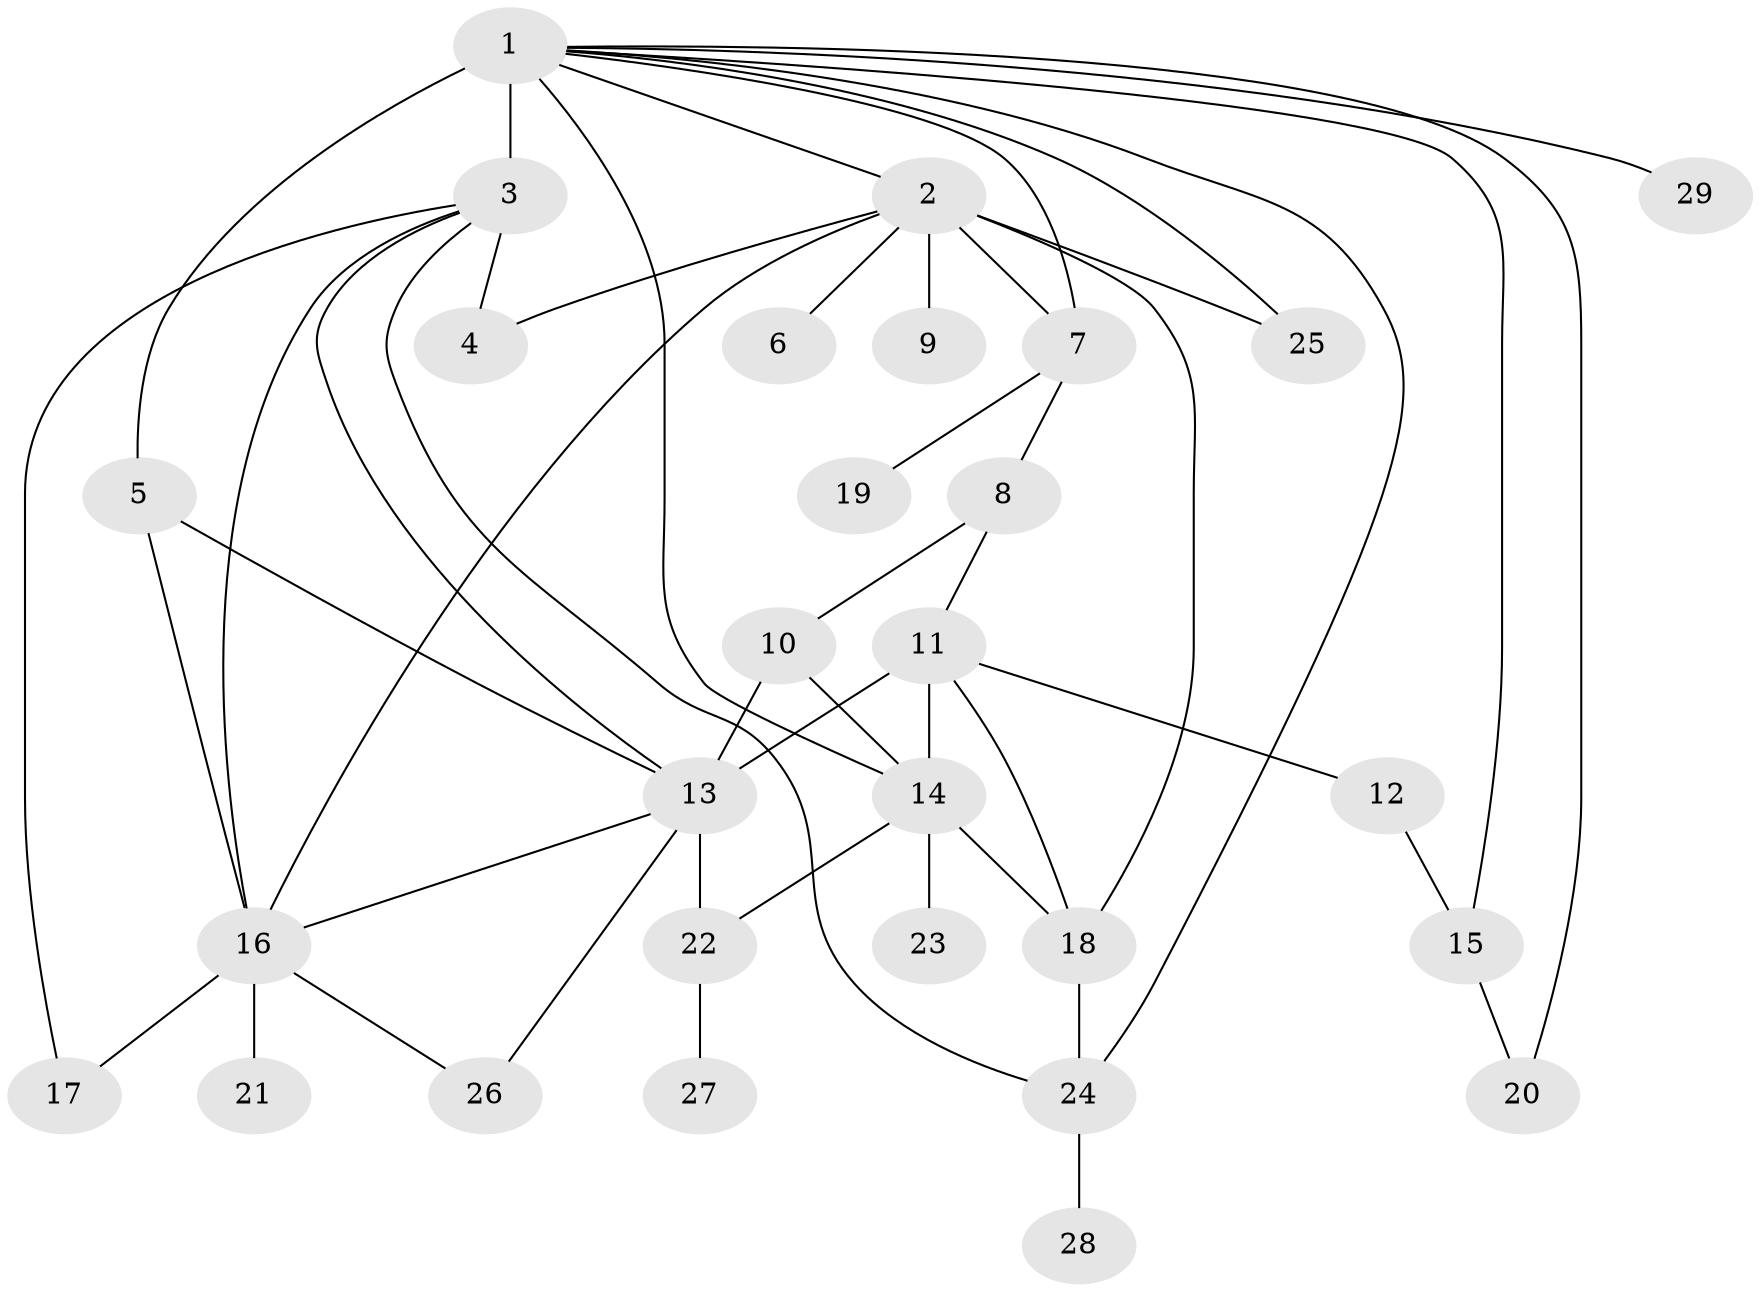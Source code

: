 // original degree distribution, {26: 0.01098901098901099, 14: 0.02197802197802198, 1: 0.5274725274725275, 5: 0.054945054945054944, 3: 0.14285714285714285, 2: 0.17582417582417584, 4: 0.03296703296703297, 6: 0.01098901098901099, 9: 0.01098901098901099, 7: 0.01098901098901099}
// Generated by graph-tools (version 1.1) at 2025/50/03/04/25 22:50:08]
// undirected, 29 vertices, 48 edges
graph export_dot {
  node [color=gray90,style=filled];
  1;
  2;
  3;
  4;
  5;
  6;
  7;
  8;
  9;
  10;
  11;
  12;
  13;
  14;
  15;
  16;
  17;
  18;
  19;
  20;
  21;
  22;
  23;
  24;
  25;
  26;
  27;
  28;
  29;
  1 -- 2 [weight=1.0];
  1 -- 3 [weight=13.0];
  1 -- 5 [weight=2.0];
  1 -- 7 [weight=1.0];
  1 -- 14 [weight=1.0];
  1 -- 15 [weight=1.0];
  1 -- 20 [weight=1.0];
  1 -- 24 [weight=1.0];
  1 -- 25 [weight=1.0];
  1 -- 29 [weight=1.0];
  2 -- 4 [weight=1.0];
  2 -- 6 [weight=1.0];
  2 -- 7 [weight=1.0];
  2 -- 9 [weight=6.0];
  2 -- 16 [weight=1.0];
  2 -- 18 [weight=1.0];
  2 -- 25 [weight=1.0];
  3 -- 4 [weight=1.0];
  3 -- 13 [weight=1.0];
  3 -- 16 [weight=1.0];
  3 -- 17 [weight=2.0];
  3 -- 24 [weight=1.0];
  5 -- 13 [weight=1.0];
  5 -- 16 [weight=1.0];
  7 -- 8 [weight=1.0];
  7 -- 19 [weight=1.0];
  8 -- 10 [weight=1.0];
  8 -- 11 [weight=1.0];
  10 -- 13 [weight=1.0];
  10 -- 14 [weight=1.0];
  11 -- 12 [weight=1.0];
  11 -- 13 [weight=8.0];
  11 -- 14 [weight=1.0];
  11 -- 18 [weight=1.0];
  12 -- 15 [weight=1.0];
  13 -- 16 [weight=1.0];
  13 -- 22 [weight=1.0];
  13 -- 26 [weight=1.0];
  14 -- 18 [weight=1.0];
  14 -- 22 [weight=2.0];
  14 -- 23 [weight=1.0];
  15 -- 20 [weight=1.0];
  16 -- 17 [weight=2.0];
  16 -- 21 [weight=1.0];
  16 -- 26 [weight=1.0];
  18 -- 24 [weight=1.0];
  22 -- 27 [weight=1.0];
  24 -- 28 [weight=1.0];
}
